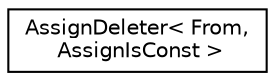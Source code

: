 digraph "Graphical Class Hierarchy"
{
  edge [fontname="Helvetica",fontsize="10",labelfontname="Helvetica",labelfontsize="10"];
  node [fontname="Helvetica",fontsize="10",shape=record];
  rankdir="LR";
  Node0 [label="AssignDeleter\< From,\l AssignIsConst \>",height=0.2,width=0.4,color="black", fillcolor="white", style="filled",URL="$struct_assign_deleter.html"];
}
